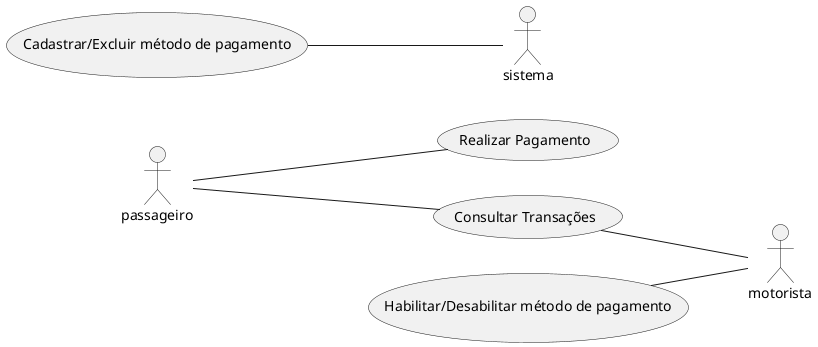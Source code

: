 @startuml Entidade Usuário
left to right direction
actor motorista
actor passageiro

(Cadastrar/Excluir método de pagamento) -- sistema

passageiro -- (Realizar Pagamento)
passageiro -- (Consultar Transações)

(Habilitar/Desabilitar método de pagamento) -- motorista
(Consultar Transações) -- motorista
@enduml
